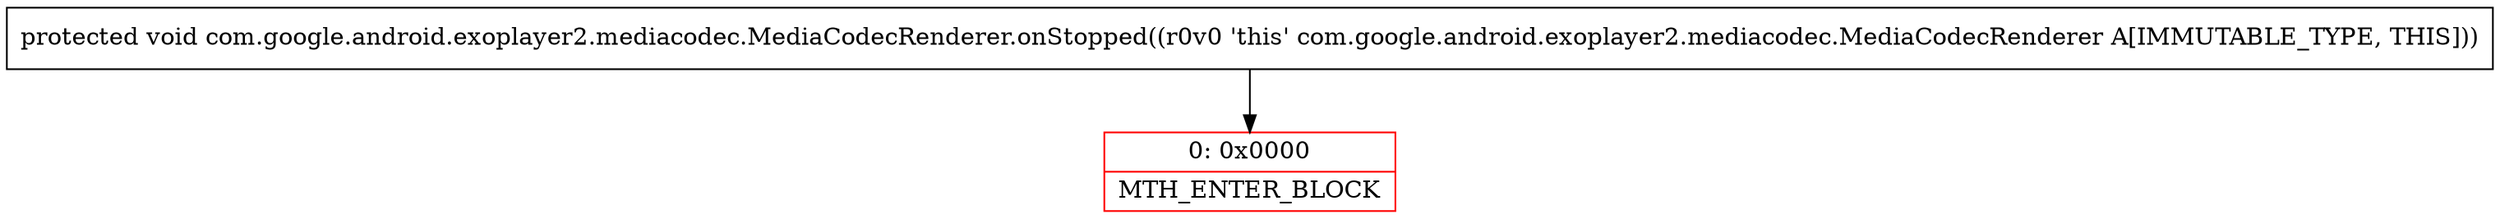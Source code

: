 digraph "CFG forcom.google.android.exoplayer2.mediacodec.MediaCodecRenderer.onStopped()V" {
subgraph cluster_Region_887345491 {
label = "R(0)";
node [shape=record,color=blue];
}
Node_0 [shape=record,color=red,label="{0\:\ 0x0000|MTH_ENTER_BLOCK\l}"];
MethodNode[shape=record,label="{protected void com.google.android.exoplayer2.mediacodec.MediaCodecRenderer.onStopped((r0v0 'this' com.google.android.exoplayer2.mediacodec.MediaCodecRenderer A[IMMUTABLE_TYPE, THIS])) }"];
MethodNode -> Node_0;
}


